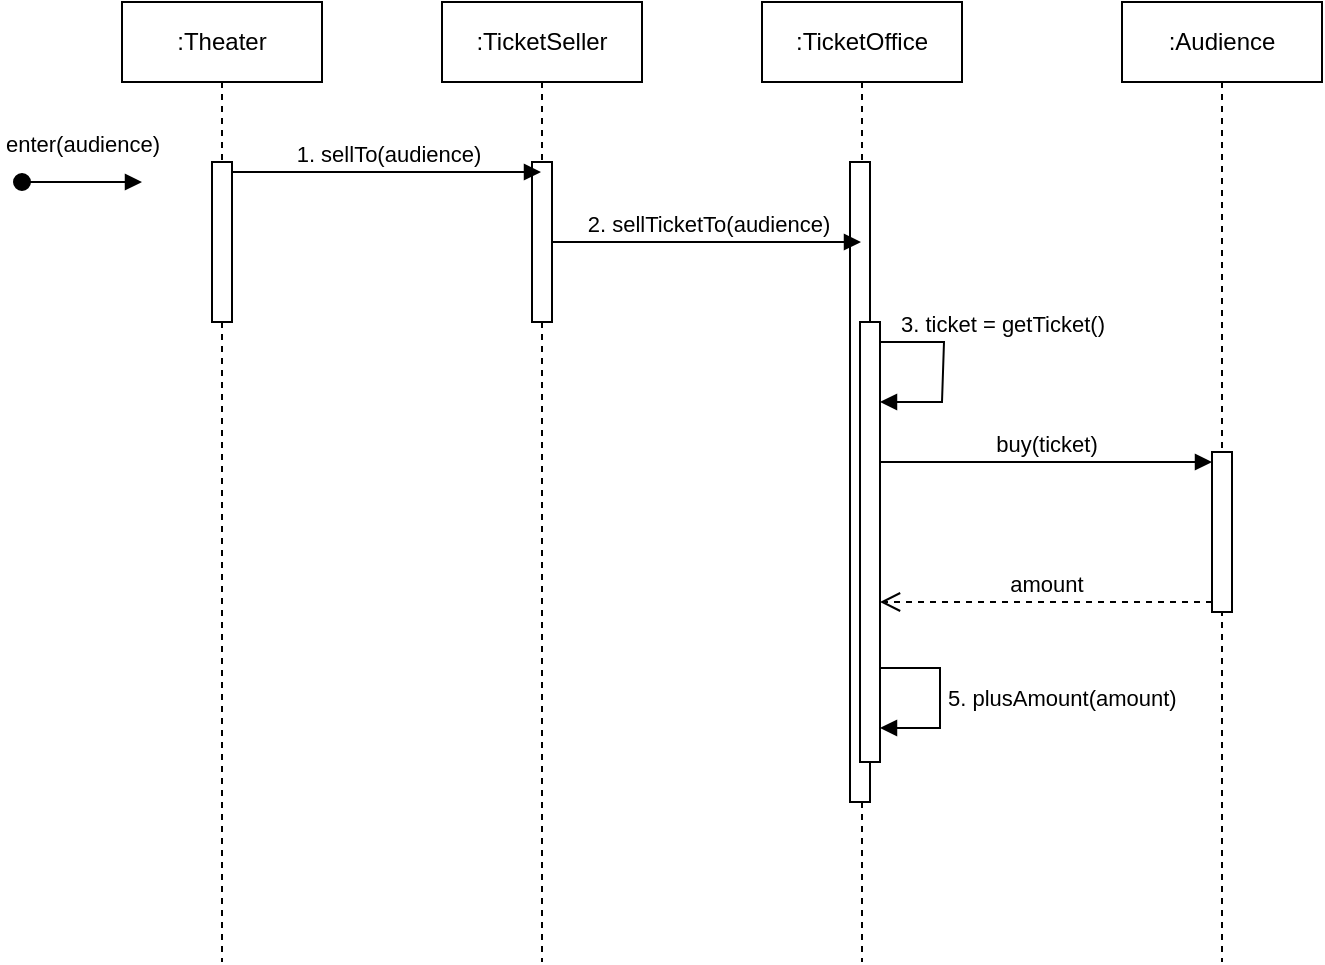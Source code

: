 <mxfile version="22.1.3" type="device" pages="3">
  <diagram name="theater sequence diagram" id="DdBDpMWjajS-eTe2jHq7">
    <mxGraphModel dx="1354" dy="500" grid="1" gridSize="10" guides="1" tooltips="1" connect="1" arrows="1" fold="1" page="0" pageScale="1" pageWidth="827" pageHeight="1169" math="0" shadow="0">
      <root>
        <mxCell id="0" />
        <mxCell id="1" parent="0" />
        <mxCell id="7vgUSLx6__HlCKeQrwop-1" value=":Theater" style="shape=umlLifeline;perimeter=lifelinePerimeter;whiteSpace=wrap;html=1;container=1;dropTarget=0;collapsible=0;recursiveResize=0;outlineConnect=0;portConstraint=eastwest;newEdgeStyle={&quot;curved&quot;:0,&quot;rounded&quot;:0};" vertex="1" parent="1">
          <mxGeometry x="40" y="40" width="100" height="480" as="geometry" />
        </mxCell>
        <mxCell id="7vgUSLx6__HlCKeQrwop-5" value="" style="html=1;points=[[0,0,0,0,5],[0,1,0,0,-5],[1,0,0,0,5],[1,1,0,0,-5]];perimeter=orthogonalPerimeter;outlineConnect=0;targetShapes=umlLifeline;portConstraint=eastwest;newEdgeStyle={&quot;curved&quot;:0,&quot;rounded&quot;:0};" vertex="1" parent="7vgUSLx6__HlCKeQrwop-1">
          <mxGeometry x="45" y="80" width="10" height="80" as="geometry" />
        </mxCell>
        <mxCell id="7vgUSLx6__HlCKeQrwop-2" value=":TicketSeller" style="shape=umlLifeline;perimeter=lifelinePerimeter;whiteSpace=wrap;html=1;container=1;dropTarget=0;collapsible=0;recursiveResize=0;outlineConnect=0;portConstraint=eastwest;newEdgeStyle={&quot;curved&quot;:0,&quot;rounded&quot;:0};" vertex="1" parent="1">
          <mxGeometry x="200" y="40" width="100" height="480" as="geometry" />
        </mxCell>
        <mxCell id="7vgUSLx6__HlCKeQrwop-6" value="" style="html=1;points=[[0,0,0,0,5],[0,1,0,0,-5],[1,0,0,0,5],[1,1,0,0,-5]];perimeter=orthogonalPerimeter;outlineConnect=0;targetShapes=umlLifeline;portConstraint=eastwest;newEdgeStyle={&quot;curved&quot;:0,&quot;rounded&quot;:0};" vertex="1" parent="7vgUSLx6__HlCKeQrwop-2">
          <mxGeometry x="45" y="80" width="10" height="80" as="geometry" />
        </mxCell>
        <mxCell id="7vgUSLx6__HlCKeQrwop-3" value=":TicketOffice" style="shape=umlLifeline;perimeter=lifelinePerimeter;whiteSpace=wrap;html=1;container=1;dropTarget=0;collapsible=0;recursiveResize=0;outlineConnect=0;portConstraint=eastwest;newEdgeStyle={&quot;curved&quot;:0,&quot;rounded&quot;:0};" vertex="1" parent="1">
          <mxGeometry x="360" y="40" width="100" height="480" as="geometry" />
        </mxCell>
        <mxCell id="7vgUSLx6__HlCKeQrwop-8" value="" style="html=1;points=[[0,0,0,0,5],[0,1,0,0,-5],[1,0,0,0,5],[1,1,0,0,-5]];perimeter=orthogonalPerimeter;outlineConnect=0;targetShapes=umlLifeline;portConstraint=eastwest;newEdgeStyle={&quot;curved&quot;:0,&quot;rounded&quot;:0};" vertex="1" parent="7vgUSLx6__HlCKeQrwop-3">
          <mxGeometry x="44" y="80" width="10" height="320" as="geometry" />
        </mxCell>
        <mxCell id="7vgUSLx6__HlCKeQrwop-12" value="" style="html=1;points=[[0,0,0,0,5],[0,1,0,0,-5],[1,0,0,0,5],[1,1,0,0,-5]];perimeter=orthogonalPerimeter;outlineConnect=0;targetShapes=umlLifeline;portConstraint=eastwest;newEdgeStyle={&quot;curved&quot;:0,&quot;rounded&quot;:0};" vertex="1" parent="7vgUSLx6__HlCKeQrwop-3">
          <mxGeometry x="49" y="160" width="10" height="220" as="geometry" />
        </mxCell>
        <mxCell id="7vgUSLx6__HlCKeQrwop-14" value="3. ticket = getTicket()" style="html=1;verticalAlign=bottom;endArrow=block;curved=0;rounded=0;elbow=vertical;" edge="1" parent="7vgUSLx6__HlCKeQrwop-3" source="7vgUSLx6__HlCKeQrwop-12" target="7vgUSLx6__HlCKeQrwop-12">
          <mxGeometry x="-0.312" y="29" width="80" relative="1" as="geometry">
            <mxPoint x="70" y="170" as="sourcePoint" />
            <mxPoint x="70" y="220" as="targetPoint" />
            <Array as="points">
              <mxPoint x="91" y="170" />
              <mxPoint x="90" y="200" />
            </Array>
            <mxPoint y="-1" as="offset" />
          </mxGeometry>
        </mxCell>
        <mxCell id="7vgUSLx6__HlCKeQrwop-22" value="5. plusAmount(amount)" style="html=1;align=left;spacingLeft=2;endArrow=block;rounded=0;edgeStyle=orthogonalEdgeStyle;curved=0;rounded=0;" edge="1" parent="7vgUSLx6__HlCKeQrwop-3">
          <mxGeometry relative="1" as="geometry">
            <mxPoint x="59" y="333" as="sourcePoint" />
            <Array as="points">
              <mxPoint x="89" y="333" />
              <mxPoint x="89" y="363" />
            </Array>
            <mxPoint x="59" y="363" as="targetPoint" />
          </mxGeometry>
        </mxCell>
        <mxCell id="7vgUSLx6__HlCKeQrwop-4" value=":Audience" style="shape=umlLifeline;perimeter=lifelinePerimeter;whiteSpace=wrap;html=1;container=1;dropTarget=0;collapsible=0;recursiveResize=0;outlineConnect=0;portConstraint=eastwest;newEdgeStyle={&quot;curved&quot;:0,&quot;rounded&quot;:0};" vertex="1" parent="1">
          <mxGeometry x="540" y="40" width="100" height="480" as="geometry" />
        </mxCell>
        <mxCell id="7vgUSLx6__HlCKeQrwop-18" value="" style="html=1;points=[[0,0,0,0,5],[0,1,0,0,-5],[1,0,0,0,5],[1,1,0,0,-5]];perimeter=orthogonalPerimeter;outlineConnect=0;targetShapes=umlLifeline;portConstraint=eastwest;newEdgeStyle={&quot;curved&quot;:0,&quot;rounded&quot;:0};" vertex="1" parent="7vgUSLx6__HlCKeQrwop-4">
          <mxGeometry x="45" y="225" width="10" height="80" as="geometry" />
        </mxCell>
        <mxCell id="7vgUSLx6__HlCKeQrwop-7" value="1. sellTo(audience)" style="html=1;verticalAlign=bottom;endArrow=block;curved=0;rounded=0;exitX=1;exitY=0;exitDx=0;exitDy=5;exitPerimeter=0;" edge="1" parent="1" source="7vgUSLx6__HlCKeQrwop-5" target="7vgUSLx6__HlCKeQrwop-2">
          <mxGeometry width="80" relative="1" as="geometry">
            <mxPoint x="150" y="220" as="sourcePoint" />
            <mxPoint x="230" y="220" as="targetPoint" />
          </mxGeometry>
        </mxCell>
        <mxCell id="7vgUSLx6__HlCKeQrwop-9" value="2. sellTicketTo(audience)" style="html=1;verticalAlign=bottom;endArrow=block;curved=0;rounded=0;" edge="1" parent="1" source="7vgUSLx6__HlCKeQrwop-6" target="7vgUSLx6__HlCKeQrwop-3">
          <mxGeometry width="80" relative="1" as="geometry">
            <mxPoint x="250" y="135" as="sourcePoint" />
            <mxPoint x="260" y="135" as="targetPoint" />
          </mxGeometry>
        </mxCell>
        <mxCell id="7vgUSLx6__HlCKeQrwop-19" value="buy(ticket)" style="html=1;verticalAlign=bottom;endArrow=block;curved=0;rounded=0;entryX=0;entryY=0;entryDx=0;entryDy=5;" edge="1" target="7vgUSLx6__HlCKeQrwop-18" parent="1" source="7vgUSLx6__HlCKeQrwop-12">
          <mxGeometry relative="1" as="geometry">
            <mxPoint x="495" y="315" as="sourcePoint" />
          </mxGeometry>
        </mxCell>
        <mxCell id="7vgUSLx6__HlCKeQrwop-20" value="amount" style="html=1;verticalAlign=bottom;endArrow=open;dashed=1;endSize=8;curved=0;rounded=0;exitX=0;exitY=1;exitDx=0;exitDy=-5;" edge="1" source="7vgUSLx6__HlCKeQrwop-18" parent="1" target="7vgUSLx6__HlCKeQrwop-12">
          <mxGeometry relative="1" as="geometry">
            <mxPoint x="495" y="385" as="targetPoint" />
          </mxGeometry>
        </mxCell>
        <mxCell id="7vgUSLx6__HlCKeQrwop-23" value="enter(audience)" style="html=1;verticalAlign=bottom;startArrow=oval;startFill=1;endArrow=block;startSize=8;curved=0;rounded=0;" edge="1" parent="1">
          <mxGeometry y="10" width="60" relative="1" as="geometry">
            <mxPoint x="-10" y="130" as="sourcePoint" />
            <mxPoint x="50" y="130" as="targetPoint" />
            <mxPoint as="offset" />
          </mxGeometry>
        </mxCell>
      </root>
    </mxGraphModel>
  </diagram>
  <diagram id="Z45JqsKoy-Z0J9wdkj8L" name="theater class diagram">
    <mxGraphModel dx="1354" dy="900" grid="1" gridSize="10" guides="1" tooltips="1" connect="1" arrows="1" fold="1" page="0" pageScale="1" pageWidth="827" pageHeight="1169" math="0" shadow="0">
      <root>
        <mxCell id="0" />
        <mxCell id="1" parent="0" />
        <mxCell id="83tQn5R0N4yoj5SRChiM-4" value="ticketSeller" style="endArrow=block;endFill=1;html=1;edgeStyle=orthogonalEdgeStyle;align=left;verticalAlign=top;rounded=0;exitX=1.013;exitY=0.151;exitDx=0;exitDy=0;entryX=-0.006;entryY=0.151;entryDx=0;entryDy=0;exitPerimeter=0;entryPerimeter=0;" edge="1" parent="1" source="83tQn5R0N4yoj5SRChiM-9" target="83tQn5R0N4yoj5SRChiM-13">
          <mxGeometry x="-1" relative="1" as="geometry">
            <mxPoint x="80" y="285" as="sourcePoint" />
            <mxPoint x="200" y="278.96" as="targetPoint" />
          </mxGeometry>
        </mxCell>
        <mxCell id="83tQn5R0N4yoj5SRChiM-9" value="Theater" style="swimlane;fontStyle=1;align=center;verticalAlign=top;childLayout=stackLayout;horizontal=1;startSize=26;horizontalStack=0;resizeParent=1;resizeParentMax=0;resizeLast=0;collapsible=1;marginBottom=0;whiteSpace=wrap;html=1;" vertex="1" parent="1">
          <mxGeometry x="-80" y="240" width="160" height="86" as="geometry" />
        </mxCell>
        <mxCell id="83tQn5R0N4yoj5SRChiM-10" value="- ticketSeller: TicketSeller" style="text;strokeColor=none;fillColor=none;align=left;verticalAlign=top;spacingLeft=4;spacingRight=4;overflow=hidden;rotatable=0;points=[[0,0.5],[1,0.5]];portConstraint=eastwest;whiteSpace=wrap;html=1;" vertex="1" parent="83tQn5R0N4yoj5SRChiM-9">
          <mxGeometry y="26" width="160" height="26" as="geometry" />
        </mxCell>
        <mxCell id="83tQn5R0N4yoj5SRChiM-11" value="" style="line;strokeWidth=1;fillColor=none;align=left;verticalAlign=middle;spacingTop=-1;spacingLeft=3;spacingRight=3;rotatable=0;labelPosition=right;points=[];portConstraint=eastwest;strokeColor=inherit;" vertex="1" parent="83tQn5R0N4yoj5SRChiM-9">
          <mxGeometry y="52" width="160" height="8" as="geometry" />
        </mxCell>
        <mxCell id="83tQn5R0N4yoj5SRChiM-12" value="+ enter(audience): void" style="text;strokeColor=none;fillColor=none;align=left;verticalAlign=top;spacingLeft=4;spacingRight=4;overflow=hidden;rotatable=0;points=[[0,0.5],[1,0.5]];portConstraint=eastwest;whiteSpace=wrap;html=1;" vertex="1" parent="83tQn5R0N4yoj5SRChiM-9">
          <mxGeometry y="60" width="160" height="26" as="geometry" />
        </mxCell>
        <mxCell id="83tQn5R0N4yoj5SRChiM-13" value="TicketSeller" style="swimlane;fontStyle=1;align=center;verticalAlign=top;childLayout=stackLayout;horizontal=1;startSize=26;horizontalStack=0;resizeParent=1;resizeParentMax=0;resizeLast=0;collapsible=1;marginBottom=0;whiteSpace=wrap;html=1;" vertex="1" parent="1">
          <mxGeometry x="200" y="240" width="160" height="86" as="geometry" />
        </mxCell>
        <mxCell id="83tQn5R0N4yoj5SRChiM-14" value="- ticketOffice: TicketOffice" style="text;strokeColor=none;fillColor=none;align=left;verticalAlign=top;spacingLeft=4;spacingRight=4;overflow=hidden;rotatable=0;points=[[0,0.5],[1,0.5]];portConstraint=eastwest;whiteSpace=wrap;html=1;" vertex="1" parent="83tQn5R0N4yoj5SRChiM-13">
          <mxGeometry y="26" width="160" height="26" as="geometry" />
        </mxCell>
        <mxCell id="83tQn5R0N4yoj5SRChiM-15" value="" style="line;strokeWidth=1;fillColor=none;align=left;verticalAlign=middle;spacingTop=-1;spacingLeft=3;spacingRight=3;rotatable=0;labelPosition=right;points=[];portConstraint=eastwest;strokeColor=inherit;" vertex="1" parent="83tQn5R0N4yoj5SRChiM-13">
          <mxGeometry y="52" width="160" height="8" as="geometry" />
        </mxCell>
        <mxCell id="83tQn5R0N4yoj5SRChiM-16" value="+ sellTo(audience): void" style="text;strokeColor=none;fillColor=none;align=left;verticalAlign=top;spacingLeft=4;spacingRight=4;overflow=hidden;rotatable=0;points=[[0,0.5],[1,0.5]];portConstraint=eastwest;whiteSpace=wrap;html=1;" vertex="1" parent="83tQn5R0N4yoj5SRChiM-13">
          <mxGeometry y="60" width="160" height="26" as="geometry" />
        </mxCell>
        <mxCell id="83tQn5R0N4yoj5SRChiM-17" value="TicketOffice" style="swimlane;fontStyle=1;align=center;verticalAlign=top;childLayout=stackLayout;horizontal=1;startSize=26;horizontalStack=0;resizeParent=1;resizeParentMax=0;resizeLast=0;collapsible=1;marginBottom=0;whiteSpace=wrap;html=1;" vertex="1" parent="1">
          <mxGeometry x="480" y="240" width="190" height="190" as="geometry" />
        </mxCell>
        <mxCell id="83tQn5R0N4yoj5SRChiM-18" value="- amount: Long" style="text;strokeColor=none;fillColor=none;align=left;verticalAlign=top;spacingLeft=4;spacingRight=4;overflow=hidden;rotatable=0;points=[[0,0.5],[1,0.5]];portConstraint=eastwest;whiteSpace=wrap;html=1;" vertex="1" parent="83tQn5R0N4yoj5SRChiM-17">
          <mxGeometry y="26" width="190" height="26" as="geometry" />
        </mxCell>
        <mxCell id="83tQn5R0N4yoj5SRChiM-21" value="- tickets: List&amp;lt;Ticket&amp;gt;" style="text;strokeColor=none;fillColor=none;align=left;verticalAlign=top;spacingLeft=4;spacingRight=4;overflow=hidden;rotatable=0;points=[[0,0.5],[1,0.5]];portConstraint=eastwest;whiteSpace=wrap;html=1;" vertex="1" parent="83tQn5R0N4yoj5SRChiM-17">
          <mxGeometry y="52" width="190" height="26" as="geometry" />
        </mxCell>
        <mxCell id="83tQn5R0N4yoj5SRChiM-19" value="" style="line;strokeWidth=1;fillColor=none;align=left;verticalAlign=middle;spacingTop=-1;spacingLeft=3;spacingRight=3;rotatable=0;labelPosition=right;points=[];portConstraint=eastwest;strokeColor=inherit;" vertex="1" parent="83tQn5R0N4yoj5SRChiM-17">
          <mxGeometry y="78" width="190" height="8" as="geometry" />
        </mxCell>
        <mxCell id="83tQn5R0N4yoj5SRChiM-20" value="- getTicket(): Ticket" style="text;strokeColor=none;fillColor=none;align=left;verticalAlign=top;spacingLeft=4;spacingRight=4;overflow=hidden;rotatable=0;points=[[0,0.5],[1,0.5]];portConstraint=eastwest;whiteSpace=wrap;html=1;" vertex="1" parent="83tQn5R0N4yoj5SRChiM-17">
          <mxGeometry y="86" width="190" height="26" as="geometry" />
        </mxCell>
        <mxCell id="83tQn5R0N4yoj5SRChiM-22" value="- minusAmount(amount): void" style="text;strokeColor=none;fillColor=none;align=left;verticalAlign=top;spacingLeft=4;spacingRight=4;overflow=hidden;rotatable=0;points=[[0,0.5],[1,0.5]];portConstraint=eastwest;whiteSpace=wrap;html=1;" vertex="1" parent="83tQn5R0N4yoj5SRChiM-17">
          <mxGeometry y="112" width="190" height="26" as="geometry" />
        </mxCell>
        <mxCell id="83tQn5R0N4yoj5SRChiM-23" value="- plusAmount(amount): void" style="text;strokeColor=none;fillColor=none;align=left;verticalAlign=top;spacingLeft=4;spacingRight=4;overflow=hidden;rotatable=0;points=[[0,0.5],[1,0.5]];portConstraint=eastwest;whiteSpace=wrap;html=1;" vertex="1" parent="83tQn5R0N4yoj5SRChiM-17">
          <mxGeometry y="138" width="190" height="26" as="geometry" />
        </mxCell>
        <mxCell id="83tQn5R0N4yoj5SRChiM-24" value="+ sellTicketTo(audience): void" style="text;strokeColor=none;fillColor=none;align=left;verticalAlign=top;spacingLeft=4;spacingRight=4;overflow=hidden;rotatable=0;points=[[0,0.5],[1,0.5]];portConstraint=eastwest;whiteSpace=wrap;html=1;" vertex="1" parent="83tQn5R0N4yoj5SRChiM-17">
          <mxGeometry y="164" width="190" height="26" as="geometry" />
        </mxCell>
        <mxCell id="83tQn5R0N4yoj5SRChiM-25" value="ticketOffice" style="endArrow=block;endFill=1;html=1;edgeStyle=orthogonalEdgeStyle;align=left;verticalAlign=top;rounded=0;" edge="1" parent="1">
          <mxGeometry x="-1" relative="1" as="geometry">
            <mxPoint x="360" y="253" as="sourcePoint" />
            <mxPoint x="480" y="253" as="targetPoint" />
          </mxGeometry>
        </mxCell>
        <mxCell id="83tQn5R0N4yoj5SRChiM-26" value="Audience" style="swimlane;fontStyle=1;align=center;verticalAlign=top;childLayout=stackLayout;horizontal=1;startSize=26;horizontalStack=0;resizeParent=1;resizeParentMax=0;resizeLast=0;collapsible=1;marginBottom=0;whiteSpace=wrap;html=1;" vertex="1" parent="1">
          <mxGeometry x="-80" y="-80" width="160" height="86" as="geometry" />
        </mxCell>
        <mxCell id="83tQn5R0N4yoj5SRChiM-27" value="- bag: Bag" style="text;strokeColor=none;fillColor=none;align=left;verticalAlign=top;spacingLeft=4;spacingRight=4;overflow=hidden;rotatable=0;points=[[0,0.5],[1,0.5]];portConstraint=eastwest;whiteSpace=wrap;html=1;" vertex="1" parent="83tQn5R0N4yoj5SRChiM-26">
          <mxGeometry y="26" width="160" height="26" as="geometry" />
        </mxCell>
        <mxCell id="83tQn5R0N4yoj5SRChiM-28" value="" style="line;strokeWidth=1;fillColor=none;align=left;verticalAlign=middle;spacingTop=-1;spacingLeft=3;spacingRight=3;rotatable=0;labelPosition=right;points=[];portConstraint=eastwest;strokeColor=inherit;" vertex="1" parent="83tQn5R0N4yoj5SRChiM-26">
          <mxGeometry y="52" width="160" height="8" as="geometry" />
        </mxCell>
        <mxCell id="83tQn5R0N4yoj5SRChiM-29" value="+ buy(ticket): Long" style="text;strokeColor=none;fillColor=none;align=left;verticalAlign=top;spacingLeft=4;spacingRight=4;overflow=hidden;rotatable=0;points=[[0,0.5],[1,0.5]];portConstraint=eastwest;whiteSpace=wrap;html=1;" vertex="1" parent="83tQn5R0N4yoj5SRChiM-26">
          <mxGeometry y="60" width="160" height="26" as="geometry" />
        </mxCell>
        <mxCell id="83tQn5R0N4yoj5SRChiM-30" value="Bag" style="swimlane;fontStyle=1;align=center;verticalAlign=top;childLayout=stackLayout;horizontal=1;startSize=26;horizontalStack=0;resizeParent=1;resizeParentMax=0;resizeLast=0;collapsible=1;marginBottom=0;whiteSpace=wrap;html=1;" vertex="1" parent="1">
          <mxGeometry x="200" y="-81" width="200" height="268" as="geometry" />
        </mxCell>
        <mxCell id="83tQn5R0N4yoj5SRChiM-31" value="- amount: Long" style="text;strokeColor=none;fillColor=none;align=left;verticalAlign=top;spacingLeft=4;spacingRight=4;overflow=hidden;rotatable=0;points=[[0,0.5],[1,0.5]];portConstraint=eastwest;whiteSpace=wrap;html=1;" vertex="1" parent="83tQn5R0N4yoj5SRChiM-30">
          <mxGeometry y="26" width="200" height="26" as="geometry" />
        </mxCell>
        <mxCell id="83tQn5R0N4yoj5SRChiM-34" value="- invitation: Invitation" style="text;strokeColor=none;fillColor=none;align=left;verticalAlign=top;spacingLeft=4;spacingRight=4;overflow=hidden;rotatable=0;points=[[0,0.5],[1,0.5]];portConstraint=eastwest;whiteSpace=wrap;html=1;" vertex="1" parent="83tQn5R0N4yoj5SRChiM-30">
          <mxGeometry y="52" width="200" height="26" as="geometry" />
        </mxCell>
        <mxCell id="83tQn5R0N4yoj5SRChiM-35" value="- ticket: Ticket" style="text;strokeColor=none;fillColor=none;align=left;verticalAlign=top;spacingLeft=4;spacingRight=4;overflow=hidden;rotatable=0;points=[[0,0.5],[1,0.5]];portConstraint=eastwest;whiteSpace=wrap;html=1;" vertex="1" parent="83tQn5R0N4yoj5SRChiM-30">
          <mxGeometry y="78" width="200" height="26" as="geometry" />
        </mxCell>
        <mxCell id="83tQn5R0N4yoj5SRChiM-32" value="" style="line;strokeWidth=1;fillColor=none;align=left;verticalAlign=middle;spacingTop=-1;spacingLeft=3;spacingRight=3;rotatable=0;labelPosition=right;points=[];portConstraint=eastwest;strokeColor=inherit;" vertex="1" parent="83tQn5R0N4yoj5SRChiM-30">
          <mxGeometry y="104" width="200" height="8" as="geometry" />
        </mxCell>
        <mxCell id="83tQn5R0N4yoj5SRChiM-36" value="- hasInvitation(): boolean" style="text;strokeColor=none;fillColor=none;align=left;verticalAlign=top;spacingLeft=4;spacingRight=4;overflow=hidden;rotatable=0;points=[[0,0.5],[1,0.5]];portConstraint=eastwest;whiteSpace=wrap;html=1;" vertex="1" parent="83tQn5R0N4yoj5SRChiM-30">
          <mxGeometry y="112" width="200" height="26" as="geometry" />
        </mxCell>
        <mxCell id="83tQn5R0N4yoj5SRChiM-33" value="- hasTicket(): boolean" style="text;strokeColor=none;fillColor=none;align=left;verticalAlign=top;spacingLeft=4;spacingRight=4;overflow=hidden;rotatable=0;points=[[0,0.5],[1,0.5]];portConstraint=eastwest;whiteSpace=wrap;html=1;" vertex="1" parent="83tQn5R0N4yoj5SRChiM-30">
          <mxGeometry y="138" width="200" height="26" as="geometry" />
        </mxCell>
        <mxCell id="83tQn5R0N4yoj5SRChiM-37" value="- setTicket(ticket): void" style="text;strokeColor=none;fillColor=none;align=left;verticalAlign=top;spacingLeft=4;spacingRight=4;overflow=hidden;rotatable=0;points=[[0,0.5],[1,0.5]];portConstraint=eastwest;whiteSpace=wrap;html=1;" vertex="1" parent="83tQn5R0N4yoj5SRChiM-30">
          <mxGeometry y="164" width="200" height="26" as="geometry" />
        </mxCell>
        <mxCell id="83tQn5R0N4yoj5SRChiM-39" value="- minusAmount(amount): void" style="text;strokeColor=none;fillColor=none;align=left;verticalAlign=top;spacingLeft=4;spacingRight=4;overflow=hidden;rotatable=0;points=[[0,0.5],[1,0.5]];portConstraint=eastwest;whiteSpace=wrap;html=1;" vertex="1" parent="83tQn5R0N4yoj5SRChiM-30">
          <mxGeometry y="190" width="200" height="26" as="geometry" />
        </mxCell>
        <mxCell id="83tQn5R0N4yoj5SRChiM-38" value="- plusAmount(amount): void" style="text;strokeColor=none;fillColor=none;align=left;verticalAlign=top;spacingLeft=4;spacingRight=4;overflow=hidden;rotatable=0;points=[[0,0.5],[1,0.5]];portConstraint=eastwest;whiteSpace=wrap;html=1;" vertex="1" parent="83tQn5R0N4yoj5SRChiM-30">
          <mxGeometry y="216" width="200" height="26" as="geometry" />
        </mxCell>
        <mxCell id="83tQn5R0N4yoj5SRChiM-41" value="+ hold(ticket): Long" style="text;strokeColor=none;fillColor=none;align=left;verticalAlign=top;spacingLeft=4;spacingRight=4;overflow=hidden;rotatable=0;points=[[0,0.5],[1,0.5]];portConstraint=eastwest;whiteSpace=wrap;html=1;" vertex="1" parent="83tQn5R0N4yoj5SRChiM-30">
          <mxGeometry y="242" width="200" height="26" as="geometry" />
        </mxCell>
        <mxCell id="83tQn5R0N4yoj5SRChiM-42" value="Invitation" style="swimlane;fontStyle=1;align=center;verticalAlign=top;childLayout=stackLayout;horizontal=1;startSize=26;horizontalStack=0;resizeParent=1;resizeParentMax=0;resizeLast=0;collapsible=1;marginBottom=0;whiteSpace=wrap;html=1;" vertex="1" parent="1">
          <mxGeometry x="520" y="-80" width="160" height="60" as="geometry" />
        </mxCell>
        <mxCell id="83tQn5R0N4yoj5SRChiM-43" value="- when: LocalDateTime" style="text;strokeColor=none;fillColor=none;align=left;verticalAlign=top;spacingLeft=4;spacingRight=4;overflow=hidden;rotatable=0;points=[[0,0.5],[1,0.5]];portConstraint=eastwest;whiteSpace=wrap;html=1;" vertex="1" parent="83tQn5R0N4yoj5SRChiM-42">
          <mxGeometry y="26" width="160" height="26" as="geometry" />
        </mxCell>
        <mxCell id="83tQn5R0N4yoj5SRChiM-44" value="" style="line;strokeWidth=1;fillColor=none;align=left;verticalAlign=middle;spacingTop=-1;spacingLeft=3;spacingRight=3;rotatable=0;labelPosition=right;points=[];portConstraint=eastwest;strokeColor=inherit;" vertex="1" parent="83tQn5R0N4yoj5SRChiM-42">
          <mxGeometry y="52" width="160" height="8" as="geometry" />
        </mxCell>
        <mxCell id="83tQn5R0N4yoj5SRChiM-46" value="Ticket" style="swimlane;fontStyle=1;align=center;verticalAlign=top;childLayout=stackLayout;horizontal=1;startSize=26;horizontalStack=0;resizeParent=1;resizeParentMax=0;resizeLast=0;collapsible=1;marginBottom=0;whiteSpace=wrap;html=1;" vertex="1" parent="1">
          <mxGeometry x="520" width="160" height="86" as="geometry" />
        </mxCell>
        <mxCell id="83tQn5R0N4yoj5SRChiM-47" value="- fee: Long" style="text;strokeColor=none;fillColor=none;align=left;verticalAlign=top;spacingLeft=4;spacingRight=4;overflow=hidden;rotatable=0;points=[[0,0.5],[1,0.5]];portConstraint=eastwest;whiteSpace=wrap;html=1;" vertex="1" parent="83tQn5R0N4yoj5SRChiM-46">
          <mxGeometry y="26" width="160" height="26" as="geometry" />
        </mxCell>
        <mxCell id="83tQn5R0N4yoj5SRChiM-48" value="" style="line;strokeWidth=1;fillColor=none;align=left;verticalAlign=middle;spacingTop=-1;spacingLeft=3;spacingRight=3;rotatable=0;labelPosition=right;points=[];portConstraint=eastwest;strokeColor=inherit;" vertex="1" parent="83tQn5R0N4yoj5SRChiM-46">
          <mxGeometry y="52" width="160" height="8" as="geometry" />
        </mxCell>
        <mxCell id="83tQn5R0N4yoj5SRChiM-49" value="+ getFee(): Long" style="text;strokeColor=none;fillColor=none;align=left;verticalAlign=top;spacingLeft=4;spacingRight=4;overflow=hidden;rotatable=0;points=[[0,0.5],[1,0.5]];portConstraint=eastwest;whiteSpace=wrap;html=1;" vertex="1" parent="83tQn5R0N4yoj5SRChiM-46">
          <mxGeometry y="60" width="160" height="26" as="geometry" />
        </mxCell>
        <mxCell id="83tQn5R0N4yoj5SRChiM-50" value="Use" style="endArrow=open;endSize=12;dashed=1;html=1;rounded=0;exitX=-0.006;exitY=0.151;exitDx=0;exitDy=0;exitPerimeter=0;entryX=-0.012;entryY=0.128;entryDx=0;entryDy=0;entryPerimeter=0;" edge="1" parent="1" source="83tQn5R0N4yoj5SRChiM-9" target="83tQn5R0N4yoj5SRChiM-26">
          <mxGeometry width="160" relative="1" as="geometry">
            <mxPoint x="50" y="130" as="sourcePoint" />
            <mxPoint x="210" y="130" as="targetPoint" />
            <Array as="points">
              <mxPoint x="-160" y="253" />
              <mxPoint x="-160" y="-69" />
            </Array>
          </mxGeometry>
        </mxCell>
        <mxCell id="83tQn5R0N4yoj5SRChiM-53" value="bag" style="endArrow=block;endFill=1;html=1;edgeStyle=orthogonalEdgeStyle;align=left;verticalAlign=top;rounded=0;exitX=1;exitY=0.163;exitDx=0;exitDy=0;exitPerimeter=0;entryX=0.005;entryY=0.056;entryDx=0;entryDy=0;entryPerimeter=0;" edge="1" parent="1" source="83tQn5R0N4yoj5SRChiM-26" target="83tQn5R0N4yoj5SRChiM-30">
          <mxGeometry x="-1" relative="1" as="geometry">
            <mxPoint x="83" y="-20" as="sourcePoint" />
            <mxPoint x="190" y="-65" as="targetPoint" />
          </mxGeometry>
        </mxCell>
        <mxCell id="83tQn5R0N4yoj5SRChiM-54" value="invitation" style="endArrow=block;endFill=1;html=1;edgeStyle=orthogonalEdgeStyle;align=left;verticalAlign=top;rounded=0;exitX=1;exitY=0.163;exitDx=0;exitDy=0;exitPerimeter=0;entryX=0.005;entryY=0.056;entryDx=0;entryDy=0;entryPerimeter=0;" edge="1" parent="1">
          <mxGeometry x="-1" relative="1" as="geometry">
            <mxPoint x="400" y="-70" as="sourcePoint" />
            <mxPoint x="521" y="-70" as="targetPoint" />
          </mxGeometry>
        </mxCell>
        <mxCell id="83tQn5R0N4yoj5SRChiM-55" value="ticket" style="endArrow=block;endFill=1;html=1;edgeStyle=orthogonalEdgeStyle;align=left;verticalAlign=top;rounded=0;exitX=1;exitY=0.163;exitDx=0;exitDy=0;exitPerimeter=0;entryX=0.005;entryY=0.056;entryDx=0;entryDy=0;entryPerimeter=0;" edge="1" parent="1">
          <mxGeometry x="-1" relative="1" as="geometry">
            <mxPoint x="400" y="10" as="sourcePoint" />
            <mxPoint x="521" y="10" as="targetPoint" />
          </mxGeometry>
        </mxCell>
        <mxCell id="83tQn5R0N4yoj5SRChiM-56" value="* tickets" style="endArrow=block;endFill=1;html=1;edgeStyle=orthogonalEdgeStyle;align=left;verticalAlign=top;rounded=0;exitX=0.479;exitY=-0.032;exitDx=0;exitDy=0;exitPerimeter=0;entryX=0.513;entryY=1.038;entryDx=0;entryDy=0;entryPerimeter=0;" edge="1" parent="1" source="83tQn5R0N4yoj5SRChiM-17" target="83tQn5R0N4yoj5SRChiM-49">
          <mxGeometry x="-0.619" y="-19" relative="1" as="geometry">
            <mxPoint x="570" y="190" as="sourcePoint" />
            <mxPoint x="691" y="190" as="targetPoint" />
            <mxPoint as="offset" />
          </mxGeometry>
        </mxCell>
        <mxCell id="83tQn5R0N4yoj5SRChiM-57" value="Use" style="endArrow=open;endSize=12;dashed=1;html=1;rounded=0;exitX=0.5;exitY=0;exitDx=0;exitDy=0;entryX=0.513;entryY=1.077;entryDx=0;entryDy=0;entryPerimeter=0;" edge="1" parent="1" source="83tQn5R0N4yoj5SRChiM-13" target="83tQn5R0N4yoj5SRChiM-29">
          <mxGeometry width="160" relative="1" as="geometry">
            <mxPoint x="-71" y="263" as="sourcePoint" />
            <mxPoint x="-72" y="-59" as="targetPoint" />
            <Array as="points">
              <mxPoint x="280" y="200" />
              <mxPoint y="200" />
              <mxPoint y="80" />
            </Array>
          </mxGeometry>
        </mxCell>
        <mxCell id="83tQn5R0N4yoj5SRChiM-58" value="Use" style="endArrow=open;endSize=12;dashed=1;html=1;rounded=0;exitX=0.25;exitY=0;exitDx=0;exitDy=0;entryX=0.331;entryY=1;entryDx=0;entryDy=0;entryPerimeter=0;" edge="1" parent="1" source="83tQn5R0N4yoj5SRChiM-17" target="83tQn5R0N4yoj5SRChiM-29">
          <mxGeometry width="160" relative="1" as="geometry">
            <mxPoint x="290" y="250" as="sourcePoint" />
            <mxPoint x="12" y="18" as="targetPoint" />
            <Array as="points">
              <mxPoint x="528" y="220" />
              <mxPoint x="-30" y="220" />
            </Array>
          </mxGeometry>
        </mxCell>
      </root>
    </mxGraphModel>
  </diagram>
  <diagram id="sS8la44FjLSgeAF61ijs" name="communication diagram">
    <mxGraphModel dx="1354" dy="500" grid="1" gridSize="10" guides="1" tooltips="1" connect="1" arrows="1" fold="1" page="0" pageScale="1" pageWidth="827" pageHeight="1169" math="0" shadow="0">
      <root>
        <mxCell id="0" />
        <mxCell id="1" parent="0" />
        <mxCell id="BIZbOAWp6iend5OKJPq1-1" value=":Theater" style="html=1;whiteSpace=wrap;" vertex="1" parent="1">
          <mxGeometry x="-80" y="80" width="110" height="50" as="geometry" />
        </mxCell>
        <mxCell id="BIZbOAWp6iend5OKJPq1-2" value="ticketSeller&lt;br&gt;:TicketSeller" style="html=1;whiteSpace=wrap;" vertex="1" parent="1">
          <mxGeometry x="160" y="80" width="110" height="50" as="geometry" />
        </mxCell>
        <mxCell id="BIZbOAWp6iend5OKJPq1-3" value="ticketOffice&lt;br&gt;:TicketOffice" style="html=1;whiteSpace=wrap;" vertex="1" parent="1">
          <mxGeometry x="400" y="80" width="110" height="50" as="geometry" />
        </mxCell>
        <mxCell id="BIZbOAWp6iend5OKJPq1-4" value="audience&lt;br&gt;:Audience" style="html=1;whiteSpace=wrap;" vertex="1" parent="1">
          <mxGeometry x="400" y="240" width="110" height="50" as="geometry" />
        </mxCell>
        <mxCell id="BIZbOAWp6iend5OKJPq1-5" value="" style="endArrow=none;html=1;rounded=0;exitX=1;exitY=0.5;exitDx=0;exitDy=0;entryX=0;entryY=0.5;entryDx=0;entryDy=0;" edge="1" parent="1" source="BIZbOAWp6iend5OKJPq1-1" target="BIZbOAWp6iend5OKJPq1-2">
          <mxGeometry width="50" height="50" relative="1" as="geometry">
            <mxPoint x="180" y="230" as="sourcePoint" />
            <mxPoint x="230" y="180" as="targetPoint" />
          </mxGeometry>
        </mxCell>
        <mxCell id="BIZbOAWp6iend5OKJPq1-6" value="" style="endArrow=none;html=1;rounded=0;entryX=0;entryY=0.5;entryDx=0;entryDy=0;" edge="1" parent="1" target="BIZbOAWp6iend5OKJPq1-3">
          <mxGeometry width="50" height="50" relative="1" as="geometry">
            <mxPoint x="270" y="105" as="sourcePoint" />
            <mxPoint x="380" y="110" as="targetPoint" />
          </mxGeometry>
        </mxCell>
        <mxCell id="BIZbOAWp6iend5OKJPq1-7" value="" style="endArrow=classic;html=1;rounded=0;entryX=0.5;entryY=0;entryDx=0;entryDy=0;exitX=0.5;exitY=1;exitDx=0;exitDy=0;" edge="1" parent="1" source="BIZbOAWp6iend5OKJPq1-3" target="BIZbOAWp6iend5OKJPq1-4">
          <mxGeometry width="50" height="50" relative="1" as="geometry">
            <mxPoint x="180" y="230" as="sourcePoint" />
            <mxPoint x="230" y="180" as="targetPoint" />
          </mxGeometry>
        </mxCell>
        <mxCell id="BIZbOAWp6iend5OKJPq1-9" value="1: sellTo(audience)" style="html=1;verticalAlign=bottom;endArrow=block;curved=0;rounded=0;" edge="1" parent="1">
          <mxGeometry width="80" relative="1" as="geometry">
            <mxPoint x="60" y="70" as="sourcePoint" />
            <mxPoint x="140" y="70" as="targetPoint" />
          </mxGeometry>
        </mxCell>
        <mxCell id="BIZbOAWp6iend5OKJPq1-10" value="2: sellTticketTo(audience)" style="html=1;verticalAlign=bottom;endArrow=block;curved=0;rounded=0;" edge="1" parent="1">
          <mxGeometry width="80" relative="1" as="geometry">
            <mxPoint x="290" y="70" as="sourcePoint" />
            <mxPoint x="370" y="70" as="targetPoint" />
          </mxGeometry>
        </mxCell>
        <mxCell id="BIZbOAWp6iend5OKJPq1-11" value="3: ticket = getTicket()" style="text;html=1;align=center;verticalAlign=middle;resizable=0;points=[];autosize=1;strokeColor=none;fillColor=none;" vertex="1" parent="1">
          <mxGeometry x="523" y="80" width="130" height="30" as="geometry" />
        </mxCell>
        <mxCell id="BIZbOAWp6iend5OKJPq1-13" value="4: amount = buy(ticket)" style="html=1;verticalAlign=bottom;endArrow=block;curved=0;rounded=0;" edge="1" parent="1">
          <mxGeometry x="0.333" y="70" width="80" relative="1" as="geometry">
            <mxPoint x="480" y="160" as="sourcePoint" />
            <mxPoint x="480" y="220" as="targetPoint" />
            <mxPoint as="offset" />
          </mxGeometry>
        </mxCell>
        <mxCell id="BIZbOAWp6iend5OKJPq1-14" value="5: plusAmount(amount)" style="text;html=1;align=center;verticalAlign=middle;resizable=0;points=[];autosize=1;strokeColor=none;fillColor=none;" vertex="1" parent="1">
          <mxGeometry x="520" y="110" width="150" height="30" as="geometry" />
        </mxCell>
      </root>
    </mxGraphModel>
  </diagram>
</mxfile>
